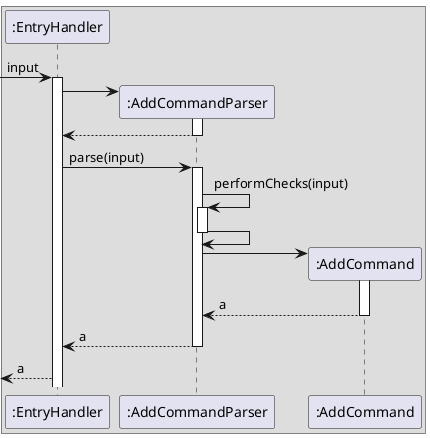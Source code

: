 @startuml

box
participant ":EntryHandler" as EntryHandler
participant ":AddCommandParser" as AddCommandParser
participant ":AddCommand" as AddCommand
endbox

-> EntryHandler : input
activate EntryHandler

create AddCommandParser
EntryHandler -> AddCommandParser
activate AddCommandParser

AddCommandParser --> EntryHandler
deactivate AddCommandParser

EntryHandler -> AddCommandParser : parse(input)
activate AddCommandParser

AddCommandParser -> AddCommandParser : performChecks(input)
activate AddCommandParser

AddCommandParser -> AddCommandParser
deactivate AddCommandParser

create AddCommand
AddCommandParser -> AddCommand
activate AddCommand

AddCommand --> AddCommandParser : a
deactivate AddCommand

AddCommandParser --> EntryHandler : a
deactivate AddCommandParser

<-- EntryHandler : a

@enduml
